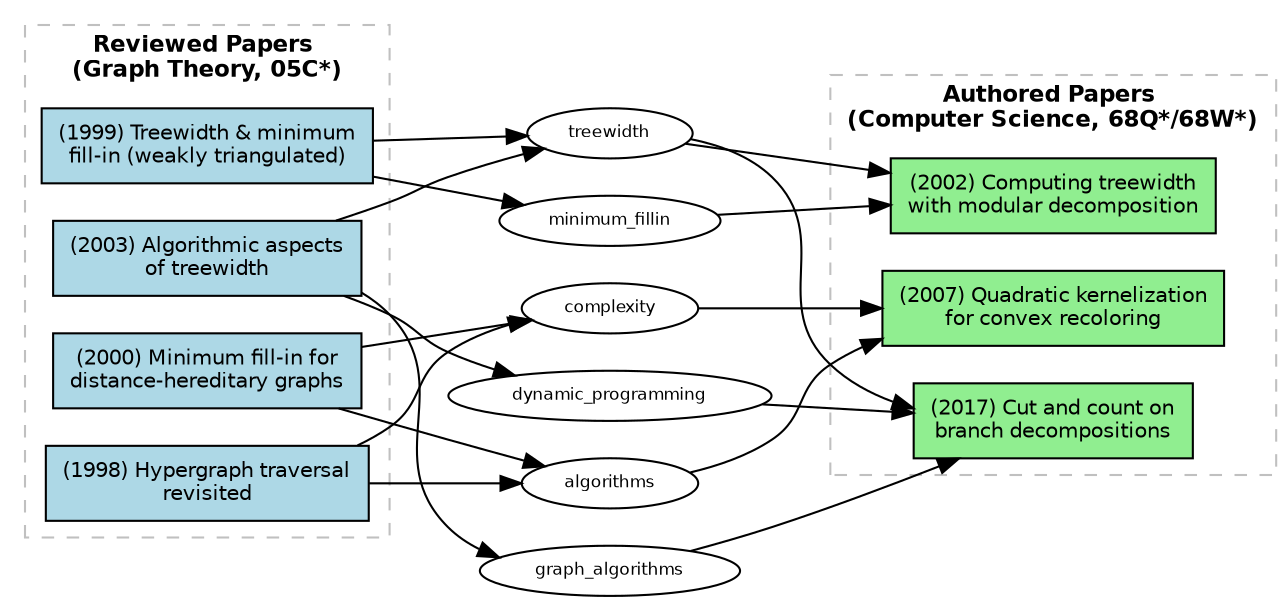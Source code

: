 digraph BodlaenderInfluence {
    rankdir=LR;
    node [fontname="Helvetica", fontsize=10];

    // Reviewed Papers cluster
    subgraph cluster_reviewed {
        label="Reviewed Papers \n(Graph Theory, 05C*)";
        style=dashed; color=gray;
        fontname="Helvetica-Bold"; fontsize=11;
        rank=same;

        "1998_Hypergraph" [label="(1998) Hypergraph traversal\nrevisited", shape=box, style=filled, fillcolor=lightblue];
        "1999_TreewidthFillin" [label="(1999) Treewidth & minimum\nfill-in (weakly triangulated)", shape=box, style=filled, fillcolor=lightblue];
        "2000_MinFillin" [label="(2000) Minimum fill-in for\ndistance-hereditary graphs", shape=box, style=filled, fillcolor=lightblue];
        "2003_Treewidth" [label="(2003) Algorithmic aspects\nof treewidth", shape=box, style=filled, fillcolor=lightblue];
    }

    // Authored Papers cluster
    subgraph cluster_authored {
        label="Authored Papers \n(Computer Science, 68Q*/68W*)";
        style=dashed; color=gray;
        fontname="Helvetica-Bold"; fontsize=11;
        rank=same;

        "2002_ModularDecomp" [label="(2002) Computing treewidth\nwith modular decomposition", shape=box, style=filled, fillcolor=lightgreen];
        "2007_ConvexRecolor" [label="(2007) Quadratic kernelization\nfor convex recoloring", shape=box, style=filled, fillcolor=lightgreen];
        "2017_CutAndCount" [label="(2017) Cut and count on\nbranch decompositions", shape=box, style=filled, fillcolor=lightgreen];
    }

    // Keywords - smaller ellipses, less vertical gap
    // Use rank=same to keep them horizontally aligned
    // And invisible edges for tighter vertical spacing

    "treewidth" [shape=ellipse, fontsize=8, width=1.0, height=0.3, color=black];
    "minimum_fillin" [shape=ellipse, fontsize=8, width=1.0, height=0.3, color=black];
    "complexity" [shape=ellipse, fontsize=8, width=1.0, height=0.3, color=black];
    "dynamic_programming" [shape=ellipse, fontsize=8, width=1.0, height=0.3, color=black];
    "algorithms" [shape=ellipse, fontsize=8, width=0.8, height=0.3, color=black];
    "graph_algorithms" [shape=ellipse, fontsize=8, width=0.8, height=0.3, color=black];

    // Rank keywords at same vertical level for horizontal layout
    { rank=same; "treewidth"; "minimum_fillin"; "complexity"; "dynamic_programming"; "algorithms"; "graph_algorithms"; }

    // Add invisible edges to keep keywords evenly spaced horizontally
    edge [style=invis];
    "treewidth" -> "minimum_fillin" -> "complexity" -> "dynamic_programming" -> "algorithms" -> "graph_algorithms";

    // Connect Reviewed Papers to Keywords
    edge [style=solid, color=black];
    "1998_Hypergraph" -> "complexity";
    "1998_Hypergraph" -> "algorithms";

    "2000_MinFillin" -> "complexity";
    "2000_MinFillin" -> "algorithms";

    "1999_TreewidthFillin" -> "minimum_fillin";
    "1999_TreewidthFillin" -> "treewidth";

    "2003_Treewidth" -> "treewidth";
    "2003_Treewidth" -> "dynamic_programming";
    "2003_Treewidth" -> "graph_algorithms";

    // Connect Keywords to Authored Papers
    "complexity" -> "2007_ConvexRecolor";
    "algorithms" -> "2007_ConvexRecolor";

    "minimum_fillin" -> "2002_ModularDecomp";
    "treewidth" -> "2002_ModularDecomp";

    "treewidth" -> "2017_CutAndCount";
    "dynamic_programming" -> "2017_CutAndCount";
    "graph_algorithms" -> "2017_CutAndCount";
}

####

digraph BodlaenderInfluence {
    rankdir=LR;
    node [fontname="Helvetica", fontsize=10];

    // Cluster: Reviewed Papers (Graph Theory)
    subgraph cluster_reviewed {
        label="Reviewed Papers \n(Graph Theory, 05C*)";
        style=dashed;
        color=gray;
        fontname="Helvetica-Bold";
        fontsize=11;
        rank=same;

        "1998_Hypergraph" [label="(1998) Hypergraph traversal\nrevisited", shape=box, style=filled, fillcolor=lightblue];
        "1998_Forests" [label="(1998) Degree-preserving\nforests", shape=box, style=filled, fillcolor=lightblue];
        "1999_TotalColoring" [label="(1999) Linear algorithm for\ntotal colorings", shape=box, style=filled, fillcolor=lightblue];
        "1999_TreewidthFillin" [label="(1999) Treewidth & minimum\nfill-in (weakly triangulated)", shape=box, style=filled, fillcolor=lightblue];
        "2000_MinFillin" [label="(2000) Minimum fill-in for\ndistance-hereditary graphs", shape=box, style=filled, fillcolor=lightblue];
        "2003_Treewidth" [label="(2003) Algorithmic aspects\nof treewidth", shape=box, style=filled, fillcolor=lightblue];
    }

    // Cluster: Authored Papers (Computer Science)
    subgraph cluster_authored {
        label="Authored Papers \n(Computer Science, 68Q*/68W*)";
        style=dashed;
        color=gray;
        fontname="Helvetica-Bold";
        fontsize=11;
        rank=same;

        "2002_ModularDecomp" [label="(2002) Computing treewidth\nwith modular decomposition", shape=box, style=filled, fillcolor=lightgreen];
        "2007_ConvexRecolor" [label="(2007) Quadratic kernelization\nfor convex recoloring", shape=box, style=filled, fillcolor=lightgreen];
        "2017_CutAndCount" [label="(2017) Cut and count on\nbranch decompositions", shape=box, style=filled, fillcolor=lightgreen];
    }

    // === Shared Keywords as Nodes ===
    // Algorithms-related
    "algorithms" [shape=ellipse, fontsize=9, color=gray];
    "complexity" [shape=ellipse, fontsize=9, color=gray];

    // Treewidth-related
    "treewidth" [shape=ellipse, fontsize=9, color=gray];
    "graph_algorithms" [shape=ellipse, fontsize=9, color=gray];
    "dynamic_programming" [shape=ellipse, fontsize=9, color=gray];
    "minimum_fillin" [shape=ellipse, fontsize=9, color=gray];
    //  "minimum_fillin" [shape=ellipse, style=filled, fillcolor=lightyellow];

    // === Connect Papers to Shared Keywords ===

    // Hypergraph → ConvexRecolor (via complexity, algorithms)
    "1998_Hypergraph" -> "complexity";
    "1998_Hypergraph" -> "algorithms";
    "complexity" -> "2007_ConvexRecolor";
    "algorithms" -> "2007_ConvexRecolor";

    // Forests → ConvexRecolor (via complexity, algorithms)
    "1998_Forests" -> "complexity";
    "1998_Forests" -> "algorithms";

    // MinFillin → ConvexRecolor (via complexity, algorithms)
    "2000_MinFillin" -> "complexity";
    "2000_MinFillin" -> "algorithms";

    // TotalColoring → CutAndCount (via graph_algorithms, treewidth)
    "1999_TotalColoring" -> "graph_algorithms";
    "1999_TotalColoring" -> "treewidth";
    "graph_algorithms" -> "2017_CutAndCount";
    "treewidth" -> "2017_CutAndCount";

    // Treewidth2003 → CutAndCount (graph_algorithms, treewidth, dynamic_programming)
    "2003_Treewidth" -> "graph_algorithms";
    "2003_Treewidth" -> "treewidth";
    "2003_Treewidth" -> "dynamic_programming";
    "dynamic_programming" -> "2017_CutAndCount";

    // TreewidthFillin → ModularDecomp (minimum_fillin, treewidth)
    "1999_TreewidthFillin" -> "minimum_fillin";
    "1999_TreewidthFillin" -> "treewidth";
    "minimum_fillin" -> "2002_ModularDecomp";

    // // Graph title
    // labelloc="t";
    // label="Shared Keyword Influence Graph:\nEarlier Reviewed Papers Linking to Authored Papers via Concepts";
}
